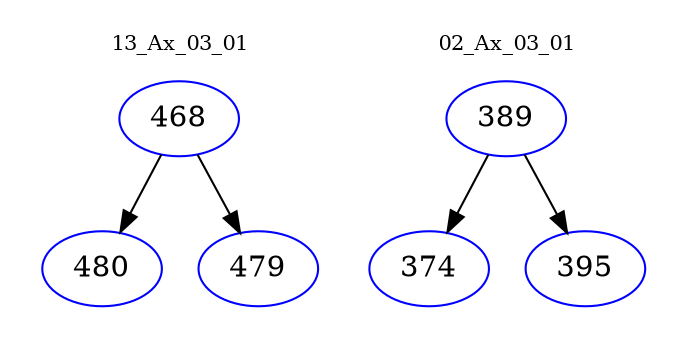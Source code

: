 digraph{
subgraph cluster_0 {
color = white
label = "13_Ax_03_01";
fontsize=10;
T0_468 [label="468", color="blue"]
T0_468 -> T0_480 [color="black"]
T0_480 [label="480", color="blue"]
T0_468 -> T0_479 [color="black"]
T0_479 [label="479", color="blue"]
}
subgraph cluster_1 {
color = white
label = "02_Ax_03_01";
fontsize=10;
T1_389 [label="389", color="blue"]
T1_389 -> T1_374 [color="black"]
T1_374 [label="374", color="blue"]
T1_389 -> T1_395 [color="black"]
T1_395 [label="395", color="blue"]
}
}
